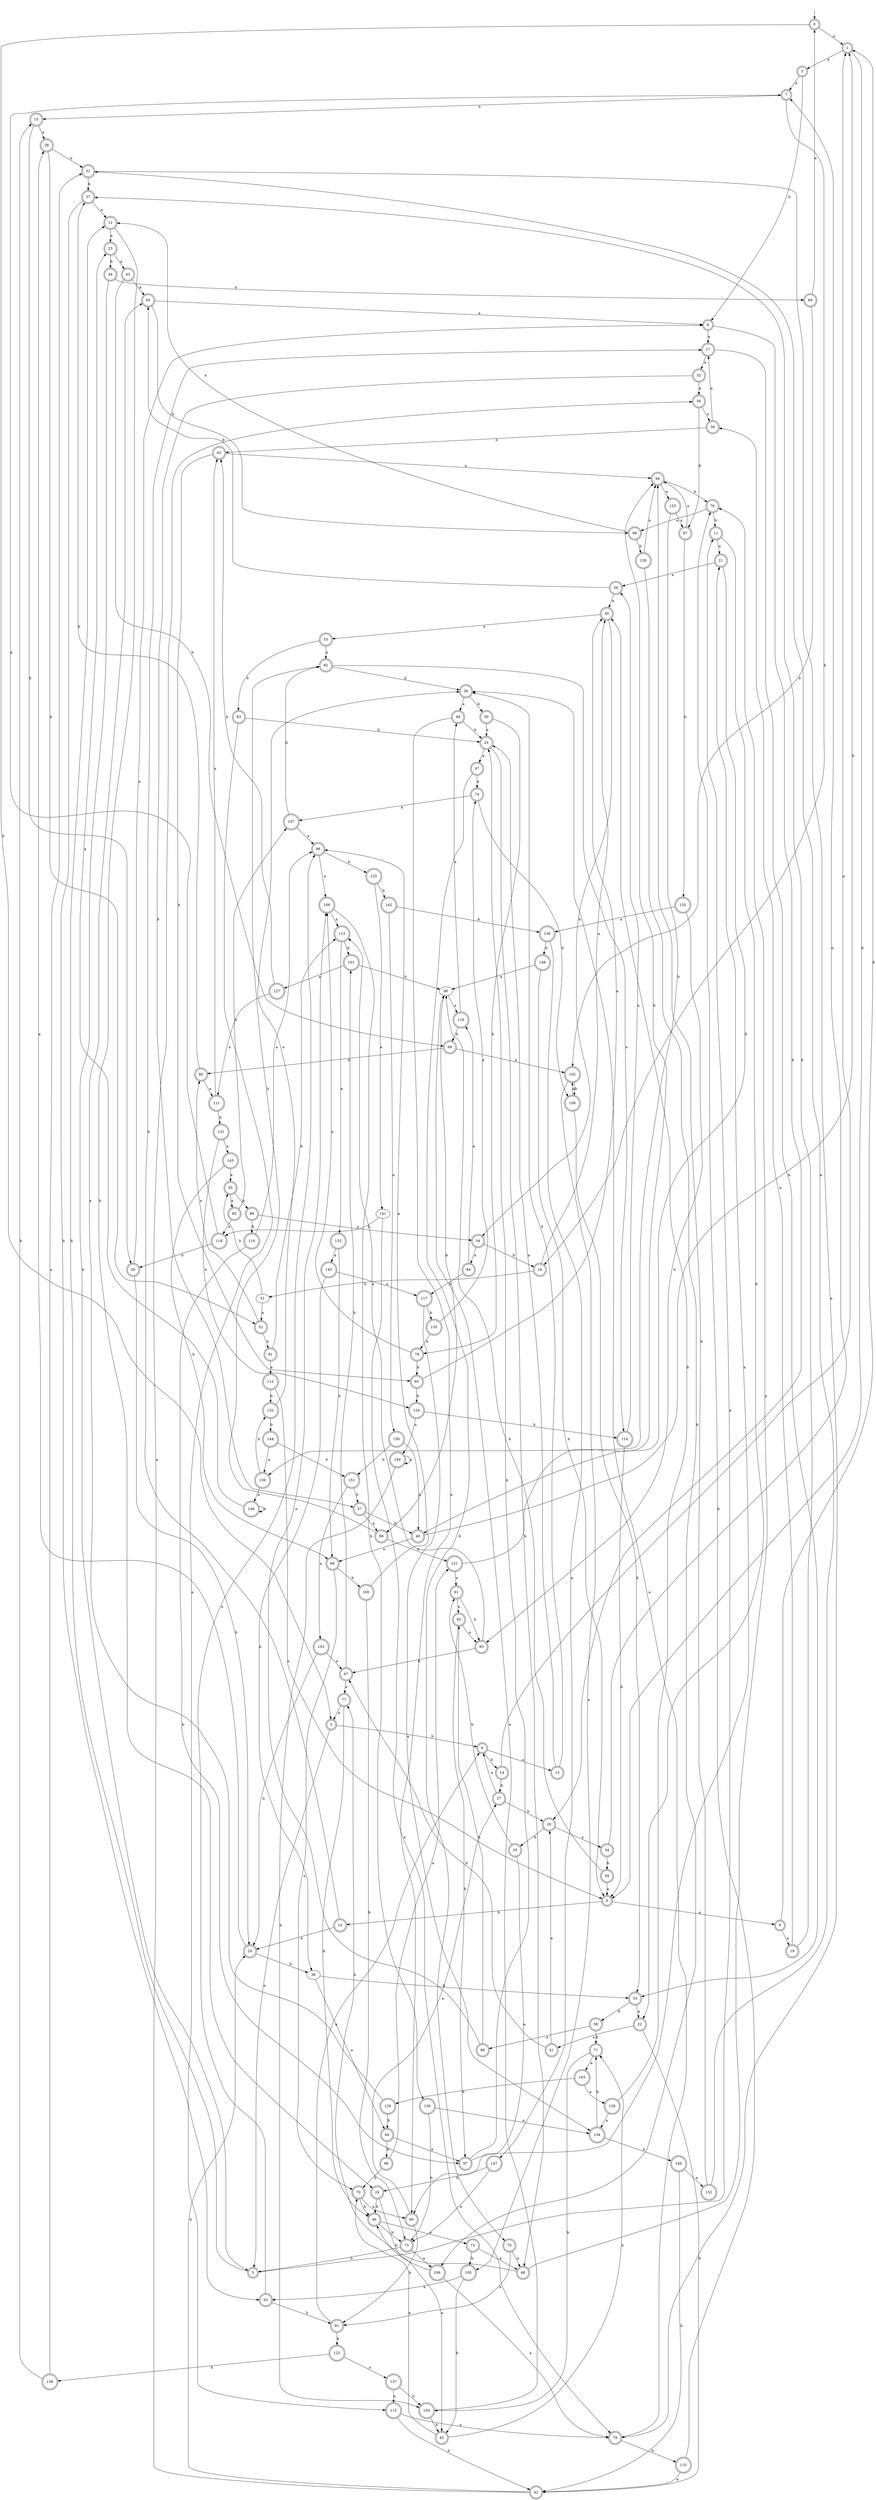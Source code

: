 digraph RandomDFA {
  __start0 [label="", shape=none];
  __start0 -> 0 [label=""];
  0 [shape=circle] [shape=doublecircle]
  0 -> 1 [label="a"]
  0 -> 2 [label="b"]
  1 [shape=doublecircle]
  1 -> 3 [label="a"]
  1 -> 4 [label="b"]
  2 [shape=doublecircle]
  2 -> 5 [label="a"]
  2 -> 6 [label="b"]
  3 [shape=doublecircle]
  3 -> 7 [label="a"]
  3 -> 8 [label="b"]
  4 [shape=doublecircle]
  4 -> 9 [label="a"]
  4 -> 10 [label="b"]
  5 [shape=doublecircle]
  5 -> 11 [label="a"]
  5 -> 12 [label="b"]
  6 [shape=doublecircle]
  6 -> 13 [label="a"]
  6 -> 14 [label="b"]
  7 [shape=doublecircle]
  7 -> 15 [label="a"]
  7 -> 16 [label="b"]
  8 [shape=doublecircle]
  8 -> 17 [label="a"]
  8 -> 18 [label="b"]
  9 [shape=doublecircle]
  9 -> 19 [label="a"]
  9 -> 1 [label="b"]
  10 [shape=doublecircle]
  10 -> 20 [label="a"]
  10 -> 17 [label="b"]
  11 [shape=doublecircle]
  11 -> 21 [label="a"]
  11 -> 22 [label="b"]
  12 [shape=doublecircle]
  12 -> 23 [label="a"]
  12 -> 24 [label="b"]
  13 [shape=doublecircle]
  13 -> 25 [label="a"]
  13 -> 26 [label="b"]
  14 [shape=doublecircle]
  14 -> 1 [label="a"]
  14 -> 27 [label="b"]
  15 [shape=doublecircle]
  15 -> 28 [label="a"]
  15 -> 29 [label="b"]
  16 [shape=doublecircle]
  16 -> 30 [label="a"]
  16 -> 31 [label="b"]
  17 [shape=doublecircle]
  17 -> 32 [label="a"]
  17 -> 33 [label="b"]
  18 [shape=doublecircle]
  18 -> 34 [label="a"]
  18 -> 35 [label="b"]
  19 [shape=doublecircle]
  19 -> 36 [label="a"]
  19 -> 37 [label="b"]
  20 [shape=doublecircle]
  20 -> 28 [label="a"]
  20 -> 38 [label="b"]
  21 [shape=doublecircle]
  21 -> 39 [label="a"]
  21 -> 40 [label="b"]
  22 [shape=doublecircle]
  22 -> 41 [label="a"]
  22 -> 42 [label="b"]
  23 [shape=doublecircle]
  23 -> 43 [label="a"]
  23 -> 44 [label="b"]
  24 [shape=doublecircle]
  24 -> 45 [label="a"]
  24 -> 46 [label="b"]
  25 [shape=doublecircle]
  25 -> 47 [label="a"]
  25 -> 48 [label="b"]
  26 [shape=doublecircle]
  26 -> 49 [label="a"]
  26 -> 50 [label="b"]
  27 [shape=doublecircle]
  27 -> 6 [label="a"]
  27 -> 18 [label="b"]
  28 [shape=doublecircle]
  28 -> 51 [label="a"]
  28 -> 52 [label="b"]
  29 [shape=doublecircle]
  29 -> 8 [label="a"]
  29 -> 20 [label="b"]
  30 [shape=doublecircle]
  30 -> 53 [label="a"]
  30 -> 54 [label="b"]
  31
  31 -> 52 [label="a"]
  31 -> 55 [label="b"]
  32 [shape=doublecircle]
  32 -> 56 [label="a"]
  32 -> 57 [label="b"]
  33 [shape=doublecircle]
  33 -> 22 [label="a"]
  33 -> 58 [label="b"]
  34 [shape=doublecircle]
  34 -> 7 [label="a"]
  34 -> 59 [label="b"]
  35 [shape=doublecircle]
  35 -> 60 [label="a"]
  35 -> 61 [label="b"]
  36 [shape=doublecircle]
  36 -> 17 [label="a"]
  36 -> 62 [label="b"]
  37 [shape=doublecircle]
  37 -> 12 [label="a"]
  37 -> 63 [label="b"]
  38
  38 -> 64 [label="a"]
  38 -> 33 [label="b"]
  39 [shape=doublecircle]
  39 -> 30 [label="a"]
  39 -> 65 [label="b"]
  40 [shape=doublecircle]
  40 -> 66 [label="a"]
  40 -> 1 [label="b"]
  41 [shape=doublecircle]
  41 -> 18 [label="a"]
  41 -> 67 [label="b"]
  42 [shape=doublecircle]
  42 -> 56 [label="a"]
  42 -> 20 [label="b"]
  43 [shape=doublecircle]
  43 -> 65 [label="a"]
  43 -> 68 [label="b"]
  44 [shape=doublecircle]
  44 -> 69 [label="a"]
  44 -> 5 [label="b"]
  45 [shape=doublecircle]
  45 -> 70 [label="a"]
  45 -> 71 [label="b"]
  46 [shape=doublecircle]
  46 -> 72 [label="a"]
  46 -> 73 [label="b"]
  47 [shape=doublecircle]
  47 -> 74 [label="a"]
  47 -> 75 [label="b"]
  48 [shape=doublecircle]
  48 -> 76 [label="a"]
  48 -> 77 [label="b"]
  49 [shape=doublecircle]
  49 -> 60 [label="a"]
  49 -> 25 [label="b"]
  50 [shape=doublecircle]
  50 -> 25 [label="a"]
  50 -> 78 [label="b"]
  51 [shape=doublecircle]
  51 -> 79 [label="a"]
  51 -> 37 [label="b"]
  52 [shape=doublecircle]
  52 -> 80 [label="a"]
  52 -> 81 [label="b"]
  53 [shape=doublecircle]
  53 -> 82 [label="a"]
  53 -> 83 [label="b"]
  54 [shape=doublecircle]
  54 -> 84 [label="a"]
  54 -> 16 [label="b"]
  55 [shape=doublecircle]
  55 -> 85 [label="a"]
  55 -> 86 [label="b"]
  56 [shape=doublecircle]
  56 -> 36 [label="a"]
  56 -> 87 [label="b"]
  57 [shape=doublecircle]
  57 -> 88 [label="a"]
  57 -> 40 [label="b"]
  58 [shape=doublecircle]
  58 -> 89 [label="a"]
  58 -> 71 [label="b"]
  59 [shape=doublecircle]
  59 -> 4 [label="a"]
  59 -> 90 [label="b"]
  60 [shape=doublecircle]
  60 -> 27 [label="a"]
  60 -> 91 [label="b"]
  61 [shape=doublecircle]
  61 -> 92 [label="a"]
  61 -> 93 [label="b"]
  62 [shape=doublecircle]
  62 -> 94 [label="a"]
  62 -> 95 [label="b"]
  63 [shape=doublecircle]
  63 -> 96 [label="a"]
  63 -> 91 [label="b"]
  64 [shape=doublecircle]
  64 -> 97 [label="a"]
  64 -> 98 [label="b"]
  65 [shape=doublecircle]
  65 -> 8 [label="a"]
  65 -> 99 [label="b"]
  66 [shape=doublecircle]
  66 -> 70 [label="a"]
  66 -> 100 [label="b"]
  67 [shape=doublecircle]
  67 -> 77 [label="a"]
  67 -> 101 [label="b"]
  68 [shape=doublecircle]
  68 -> 102 [label="a"]
  68 -> 80 [label="b"]
  69 [shape=doublecircle]
  69 -> 0 [label="a"]
  69 -> 102 [label="b"]
  70 [shape=doublecircle]
  70 -> 60 [label="a"]
  70 -> 46 [label="b"]
  71 [shape=doublecircle]
  71 -> 103 [label="a"]
  71 -> 104 [label="b"]
  72 [shape=doublecircle]
  72 -> 48 [label="a"]
  72 -> 105 [label="b"]
  73 [shape=doublecircle]
  73 -> 106 [label="a"]
  73 -> 5 [label="b"]
  74 [shape=doublecircle]
  74 -> 107 [label="a"]
  74 -> 108 [label="b"]
  75 [shape=doublecircle]
  75 -> 48 [label="a"]
  75 -> 91 [label="b"]
  76 [shape=doublecircle]
  76 -> 99 [label="a"]
  76 -> 11 [label="b"]
  77 [shape=doublecircle]
  77 -> 2 [label="a"]
  77 -> 46 [label="b"]
  78 [shape=doublecircle]
  78 -> 109 [label="a"]
  78 -> 95 [label="b"]
  79 [shape=doublecircle]
  79 -> 26 [label="a"]
  79 -> 110 [label="b"]
  80 [shape=doublecircle]
  80 -> 111 [label="a"]
  80 -> 37 [label="b"]
  81 [shape=doublecircle]
  81 -> 112 [label="a"]
  81 -> 113 [label="b"]
  82 [shape=doublecircle]
  82 -> 114 [label="a"]
  82 -> 26 [label="b"]
  83 [shape=doublecircle]
  83 -> 115 [label="a"]
  83 -> 25 [label="b"]
  84 [shape=doublecircle]
  84 -> 116 [label="a"]
  84 -> 117 [label="b"]
  85 [shape=doublecircle]
  85 -> 118 [label="a"]
  85 -> 107 [label="b"]
  86 [shape=doublecircle]
  86 -> 54 [label="a"]
  86 -> 119 [label="b"]
  87 [shape=doublecircle]
  87 -> 94 [label="a"]
  87 -> 120 [label="b"]
  88 [shape=doublecircle]
  88 -> 121 [label="a"]
  88 -> 82 [label="b"]
  89 [shape=doublecircle]
  89 -> 109 [label="a"]
  89 -> 92 [label="b"]
  90
  90 -> 116 [label="a"]
  90 -> 88 [label="b"]
  91 [shape=doublecircle]
  91 -> 6 [label="a"]
  91 -> 122 [label="b"]
  92 [shape=doublecircle]
  92 -> 93 [label="a"]
  92 -> 97 [label="b"]
  93 [shape=doublecircle]
  93 -> 113 [label="a"]
  93 -> 67 [label="b"]
  94 [shape=doublecircle]
  94 -> 123 [label="a"]
  94 -> 76 [label="b"]
  95 [shape=doublecircle]
  95 -> 30 [label="a"]
  95 -> 124 [label="b"]
  96 [shape=doublecircle]
  96 -> 109 [label="a"]
  96 -> 125 [label="b"]
  97 [shape=doublecircle]
  97 -> 21 [label="a"]
  97 -> 25 [label="b"]
  98 [shape=doublecircle]
  98 -> 121 [label="a"]
  98 -> 70 [label="b"]
  99 [shape=doublecircle]
  99 -> 12 [label="a"]
  99 -> 126 [label="b"]
  100 [shape=doublecircle]
  100 -> 96 [label="a"]
  100 -> 73 [label="b"]
  101 [shape=doublecircle]
  101 -> 127 [label="a"]
  101 -> 90 [label="b"]
  102 [shape=doublecircle]
  102 -> 105 [label="a"]
  102 -> 108 [label="b"]
  103 [shape=doublecircle]
  103 -> 128 [label="a"]
  103 -> 129 [label="b"]
  104 [shape=doublecircle]
  104 -> 90 [label="a"]
  104 -> 45 [label="b"]
  105 [shape=doublecircle]
  105 -> 63 [label="a"]
  105 -> 45 [label="b"]
  106 [shape=doublecircle]
  106 -> 79 [label="a"]
  106 -> 46 [label="b"]
  107 [shape=doublecircle]
  107 -> 96 [label="a"]
  107 -> 82 [label="b"]
  108 [shape=doublecircle]
  108 -> 102 [label="a"]
  108 -> 33 [label="b"]
  109 [shape=doublecircle]
  109 -> 113 [label="a"]
  109 -> 130 [label="b"]
  110 [shape=doublecircle]
  110 -> 42 [label="a"]
  110 -> 76 [label="b"]
  111 [shape=doublecircle]
  111 -> 62 [label="a"]
  111 -> 131 [label="b"]
  112 [shape=doublecircle]
  112 -> 4 [label="a"]
  112 -> 132 [label="b"]
  113 [shape=doublecircle]
  113 -> 133 [label="a"]
  113 -> 101 [label="b"]
  114 [shape=doublecircle]
  114 -> 39 [label="a"]
  114 -> 4 [label="b"]
  115 [shape=doublecircle]
  115 -> 79 [label="a"]
  115 -> 42 [label="b"]
  116 [shape=doublecircle]
  116 -> 49 [label="a"]
  116 -> 68 [label="b"]
  117 [shape=doublecircle]
  117 -> 134 [label="a"]
  117 -> 135 [label="b"]
  118 [shape=doublecircle]
  118 -> 7 [label="a"]
  118 -> 29 [label="b"]
  119 [shape=doublecircle]
  119 -> 96 [label="a"]
  119 -> 97 [label="b"]
  120 [shape=doublecircle]
  120 -> 136 [label="a"]
  120 -> 93 [label="b"]
  121 [shape=doublecircle]
  121 -> 61 [label="a"]
  121 -> 94 [label="b"]
  122 [shape=doublecircle]
  122 -> 137 [label="a"]
  122 -> 138 [label="b"]
  123 [shape=doublecircle]
  123 -> 87 [label="a"]
  123 -> 139 [label="b"]
  124 [shape=doublecircle]
  124 -> 140 [label="a"]
  124 -> 114 [label="b"]
  125 [shape=doublecircle]
  125 -> 141 [label="a"]
  125 -> 142 [label="b"]
  126 [shape=doublecircle]
  126 -> 94 [label="a"]
  126 -> 106 [label="b"]
  127 [shape=doublecircle]
  127 -> 111 [label="a"]
  127 -> 62 [label="b"]
  128 [shape=doublecircle]
  128 -> 134 [label="a"]
  128 -> 30 [label="b"]
  129 [shape=doublecircle]
  129 -> 65 [label="a"]
  129 -> 64 [label="b"]
  130 [shape=doublecircle]
  130 -> 134 [label="a"]
  130 -> 73 [label="b"]
  131 [shape=doublecircle]
  131 -> 143 [label="a"]
  131 -> 124 [label="b"]
  132 [shape=doublecircle]
  132 -> 26 [label="a"]
  132 -> 144 [label="b"]
  133 [shape=doublecircle]
  133 -> 145 [label="a"]
  133 -> 66 [label="b"]
  134 [shape=doublecircle]
  134 -> 146 [label="a"]
  134 -> 71 [label="b"]
  135 [shape=doublecircle]
  135 -> 74 [label="a"]
  135 -> 78 [label="b"]
  136 [shape=doublecircle]
  136 -> 147 [label="a"]
  136 -> 148 [label="b"]
  137 [shape=doublecircle]
  137 -> 115 [label="a"]
  137 -> 104 [label="b"]
  138 [shape=doublecircle]
  138 -> 51 [label="a"]
  138 -> 15 [label="b"]
  139 [shape=doublecircle]
  139 -> 149 [label="a"]
  139 -> 132 [label="b"]
  140 [shape=doublecircle]
  140 -> 140 [label="a"]
  140 -> 104 [label="b"]
  141
  141 -> 79 [label="a"]
  141 -> 118 [label="b"]
  142 [shape=doublecircle]
  142 -> 150 [label="a"]
  142 -> 136 [label="b"]
  143 [shape=doublecircle]
  143 -> 55 [label="a"]
  143 -> 66 [label="b"]
  144 [shape=doublecircle]
  144 -> 139 [label="a"]
  144 -> 151 [label="b"]
  145 [shape=doublecircle]
  145 -> 117 [label="a"]
  145 -> 38 [label="b"]
  146 [shape=doublecircle]
  146 -> 152 [label="a"]
  146 -> 42 [label="b"]
  147 [shape=doublecircle]
  147 -> 73 [label="a"]
  147 -> 24 [label="b"]
  148 [shape=doublecircle]
  148 -> 90 [label="a"]
  148 -> 4 [label="b"]
  149 [shape=doublecircle]
  149 -> 23 [label="a"]
  149 -> 149 [label="b"]
  150 [shape=doublecircle]
  150 -> 40 [label="a"]
  150 -> 151 [label="b"]
  151 [shape=doublecircle]
  151 -> 153 [label="a"]
  151 -> 57 [label="b"]
  152 [shape=doublecircle]
  152 -> 51 [label="a"]
  152 -> 94 [label="b"]
  153 [shape=doublecircle]
  153 -> 67 [label="a"]
  153 -> 20 [label="b"]
}
